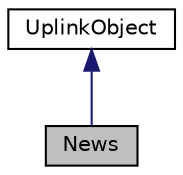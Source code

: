 digraph "News"
{
 // LATEX_PDF_SIZE
  edge [fontname="Helvetica",fontsize="10",labelfontname="Helvetica",labelfontsize="10"];
  node [fontname="Helvetica",fontsize="10",shape=record];
  Node1 [label="News",height=0.2,width=0.4,color="black", fillcolor="grey75", style="filled", fontcolor="black",tooltip="News object."];
  Node2 -> Node1 [dir="back",color="midnightblue",fontsize="10",style="solid"];
  Node2 [label="UplinkObject",height=0.2,width=0.4,color="black", fillcolor="white", style="filled",URL="$classUplinkObject.html",tooltip="UplinkObject base class."];
}
